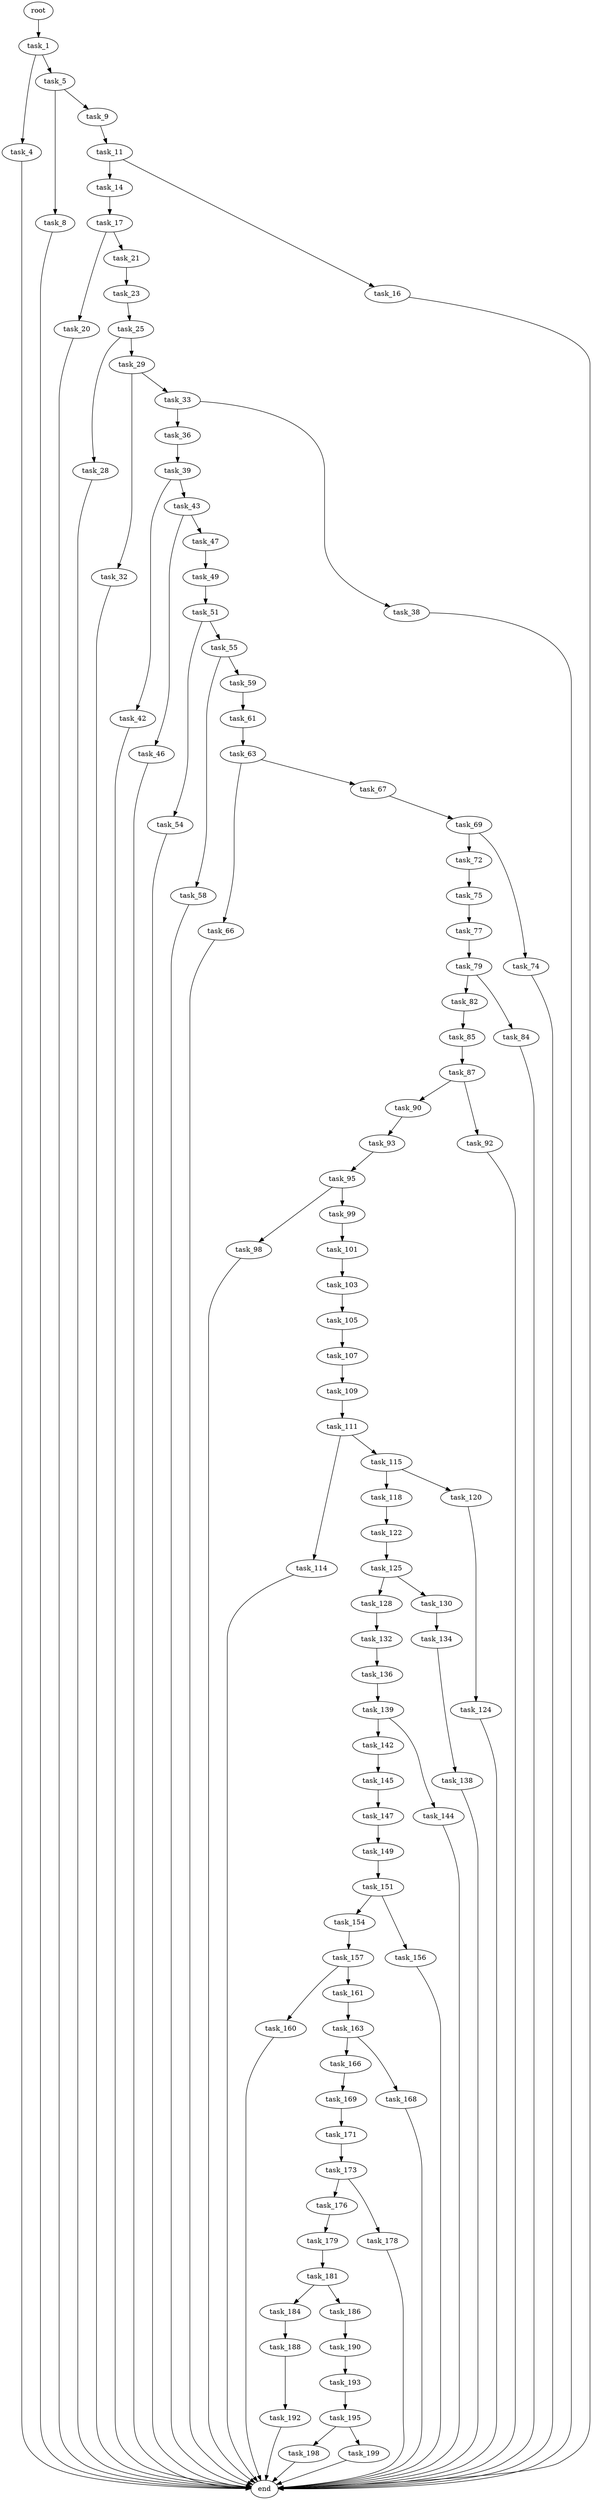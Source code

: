 digraph G {
  root [size="0.000000"];
  task_1 [size="8431113212.000000"];
  task_4 [size="129210259860.000000"];
  task_5 [size="6470725555.000000"];
  end [size="0.000000"];
  task_8 [size="1073741824000.000000"];
  task_9 [size="549755813888.000000"];
  task_11 [size="2333988888.000000"];
  task_14 [size="1128665511776.000000"];
  task_16 [size="19860755340.000000"];
  task_17 [size="2540284623.000000"];
  task_20 [size="11957906341.000000"];
  task_21 [size="2077288111.000000"];
  task_23 [size="154884422776.000000"];
  task_25 [size="5826620580.000000"];
  task_28 [size="8172095398.000000"];
  task_29 [size="1742560965.000000"];
  task_32 [size="146131580766.000000"];
  task_33 [size="96277958543.000000"];
  task_36 [size="231928233984.000000"];
  task_38 [size="10656315191.000000"];
  task_39 [size="8589934592.000000"];
  task_42 [size="259731652463.000000"];
  task_43 [size="22276496834.000000"];
  task_46 [size="199669766922.000000"];
  task_47 [size="137529372060.000000"];
  task_49 [size="20016717442.000000"];
  task_51 [size="602617072418.000000"];
  task_54 [size="24584987952.000000"];
  task_55 [size="32602059662.000000"];
  task_58 [size="5531391114.000000"];
  task_59 [size="7116055067.000000"];
  task_61 [size="6904065813.000000"];
  task_63 [size="8589934592.000000"];
  task_66 [size="22012146296.000000"];
  task_67 [size="443231290187.000000"];
  task_69 [size="864744949967.000000"];
  task_72 [size="58763942016.000000"];
  task_74 [size="18782079124.000000"];
  task_75 [size="24830151001.000000"];
  task_77 [size="15381010549.000000"];
  task_79 [size="231928233984.000000"];
  task_82 [size="1159491047.000000"];
  task_84 [size="327027531132.000000"];
  task_85 [size="22976074352.000000"];
  task_87 [size="741104820196.000000"];
  task_90 [size="28991029248.000000"];
  task_92 [size="202591789788.000000"];
  task_93 [size="884633813277.000000"];
  task_95 [size="134217728000.000000"];
  task_98 [size="6818587133.000000"];
  task_99 [size="549755813888.000000"];
  task_101 [size="1073741824000.000000"];
  task_103 [size="134217728000.000000"];
  task_105 [size="112286332996.000000"];
  task_107 [size="1073741824000.000000"];
  task_109 [size="106147516884.000000"];
  task_111 [size="16630575252.000000"];
  task_114 [size="160055016877.000000"];
  task_115 [size="267630429951.000000"];
  task_118 [size="11275103903.000000"];
  task_120 [size="12636002746.000000"];
  task_122 [size="134217728000.000000"];
  task_124 [size="18120592540.000000"];
  task_125 [size="28991029248.000000"];
  task_128 [size="549755813888.000000"];
  task_130 [size="231928233984.000000"];
  task_132 [size="11824492341.000000"];
  task_134 [size="3528255277.000000"];
  task_136 [size="77113393352.000000"];
  task_138 [size="231928233984.000000"];
  task_139 [size="33665769841.000000"];
  task_142 [size="469905825589.000000"];
  task_144 [size="368293445632.000000"];
  task_145 [size="368293445632.000000"];
  task_147 [size="1443395720.000000"];
  task_149 [size="487815144353.000000"];
  task_151 [size="1354168908446.000000"];
  task_154 [size="24706976094.000000"];
  task_156 [size="516080305142.000000"];
  task_157 [size="1073741824000.000000"];
  task_160 [size="76182594630.000000"];
  task_161 [size="153131036704.000000"];
  task_163 [size="549755813888.000000"];
  task_166 [size="1073741824000.000000"];
  task_168 [size="29203874750.000000"];
  task_169 [size="143665135762.000000"];
  task_171 [size="410769040604.000000"];
  task_173 [size="782757789696.000000"];
  task_176 [size="53986399511.000000"];
  task_178 [size="220526201755.000000"];
  task_179 [size="404786992532.000000"];
  task_181 [size="7802144141.000000"];
  task_184 [size="8721266726.000000"];
  task_186 [size="3041193243.000000"];
  task_188 [size="389100849772.000000"];
  task_190 [size="368293445632.000000"];
  task_192 [size="799896453547.000000"];
  task_193 [size="54522321226.000000"];
  task_195 [size="160889719621.000000"];
  task_198 [size="884905557.000000"];
  task_199 [size="3155414167.000000"];

  root -> task_1 [size="1.000000"];
  task_1 -> task_4 [size="536870912.000000"];
  task_1 -> task_5 [size="536870912.000000"];
  task_4 -> end [size="1.000000"];
  task_5 -> task_8 [size="33554432.000000"];
  task_5 -> task_9 [size="33554432.000000"];
  task_8 -> end [size="1.000000"];
  task_9 -> task_11 [size="536870912.000000"];
  task_11 -> task_14 [size="75497472.000000"];
  task_11 -> task_16 [size="75497472.000000"];
  task_14 -> task_17 [size="679477248.000000"];
  task_16 -> end [size="1.000000"];
  task_17 -> task_20 [size="209715200.000000"];
  task_17 -> task_21 [size="209715200.000000"];
  task_20 -> end [size="1.000000"];
  task_21 -> task_23 [size="75497472.000000"];
  task_23 -> task_25 [size="679477248.000000"];
  task_25 -> task_28 [size="536870912.000000"];
  task_25 -> task_29 [size="536870912.000000"];
  task_28 -> end [size="1.000000"];
  task_29 -> task_32 [size="33554432.000000"];
  task_29 -> task_33 [size="33554432.000000"];
  task_32 -> end [size="1.000000"];
  task_33 -> task_36 [size="209715200.000000"];
  task_33 -> task_38 [size="209715200.000000"];
  task_36 -> task_39 [size="301989888.000000"];
  task_38 -> end [size="1.000000"];
  task_39 -> task_42 [size="33554432.000000"];
  task_39 -> task_43 [size="33554432.000000"];
  task_42 -> end [size="1.000000"];
  task_43 -> task_46 [size="536870912.000000"];
  task_43 -> task_47 [size="536870912.000000"];
  task_46 -> end [size="1.000000"];
  task_47 -> task_49 [size="134217728.000000"];
  task_49 -> task_51 [size="75497472.000000"];
  task_51 -> task_54 [size="838860800.000000"];
  task_51 -> task_55 [size="838860800.000000"];
  task_54 -> end [size="1.000000"];
  task_55 -> task_58 [size="536870912.000000"];
  task_55 -> task_59 [size="536870912.000000"];
  task_58 -> end [size="1.000000"];
  task_59 -> task_61 [size="33554432.000000"];
  task_61 -> task_63 [size="679477248.000000"];
  task_63 -> task_66 [size="33554432.000000"];
  task_63 -> task_67 [size="33554432.000000"];
  task_66 -> end [size="1.000000"];
  task_67 -> task_69 [size="838860800.000000"];
  task_69 -> task_72 [size="838860800.000000"];
  task_69 -> task_74 [size="838860800.000000"];
  task_72 -> task_75 [size="134217728.000000"];
  task_74 -> end [size="1.000000"];
  task_75 -> task_77 [size="411041792.000000"];
  task_77 -> task_79 [size="411041792.000000"];
  task_79 -> task_82 [size="301989888.000000"];
  task_79 -> task_84 [size="301989888.000000"];
  task_82 -> task_85 [size="134217728.000000"];
  task_84 -> end [size="1.000000"];
  task_85 -> task_87 [size="411041792.000000"];
  task_87 -> task_90 [size="536870912.000000"];
  task_87 -> task_92 [size="536870912.000000"];
  task_90 -> task_93 [size="75497472.000000"];
  task_92 -> end [size="1.000000"];
  task_93 -> task_95 [size="838860800.000000"];
  task_95 -> task_98 [size="209715200.000000"];
  task_95 -> task_99 [size="209715200.000000"];
  task_98 -> end [size="1.000000"];
  task_99 -> task_101 [size="536870912.000000"];
  task_101 -> task_103 [size="838860800.000000"];
  task_103 -> task_105 [size="209715200.000000"];
  task_105 -> task_107 [size="209715200.000000"];
  task_107 -> task_109 [size="838860800.000000"];
  task_109 -> task_111 [size="134217728.000000"];
  task_111 -> task_114 [size="411041792.000000"];
  task_111 -> task_115 [size="411041792.000000"];
  task_114 -> end [size="1.000000"];
  task_115 -> task_118 [size="209715200.000000"];
  task_115 -> task_120 [size="209715200.000000"];
  task_118 -> task_122 [size="411041792.000000"];
  task_120 -> task_124 [size="301989888.000000"];
  task_122 -> task_125 [size="209715200.000000"];
  task_124 -> end [size="1.000000"];
  task_125 -> task_128 [size="75497472.000000"];
  task_125 -> task_130 [size="75497472.000000"];
  task_128 -> task_132 [size="536870912.000000"];
  task_130 -> task_134 [size="301989888.000000"];
  task_132 -> task_136 [size="209715200.000000"];
  task_134 -> task_138 [size="209715200.000000"];
  task_136 -> task_139 [size="75497472.000000"];
  task_138 -> end [size="1.000000"];
  task_139 -> task_142 [size="838860800.000000"];
  task_139 -> task_144 [size="838860800.000000"];
  task_142 -> task_145 [size="301989888.000000"];
  task_144 -> end [size="1.000000"];
  task_145 -> task_147 [size="411041792.000000"];
  task_147 -> task_149 [size="134217728.000000"];
  task_149 -> task_151 [size="411041792.000000"];
  task_151 -> task_154 [size="838860800.000000"];
  task_151 -> task_156 [size="838860800.000000"];
  task_154 -> task_157 [size="838860800.000000"];
  task_156 -> end [size="1.000000"];
  task_157 -> task_160 [size="838860800.000000"];
  task_157 -> task_161 [size="838860800.000000"];
  task_160 -> end [size="1.000000"];
  task_161 -> task_163 [size="411041792.000000"];
  task_163 -> task_166 [size="536870912.000000"];
  task_163 -> task_168 [size="536870912.000000"];
  task_166 -> task_169 [size="838860800.000000"];
  task_168 -> end [size="1.000000"];
  task_169 -> task_171 [size="411041792.000000"];
  task_171 -> task_173 [size="536870912.000000"];
  task_173 -> task_176 [size="679477248.000000"];
  task_173 -> task_178 [size="679477248.000000"];
  task_176 -> task_179 [size="75497472.000000"];
  task_178 -> end [size="1.000000"];
  task_179 -> task_181 [size="536870912.000000"];
  task_181 -> task_184 [size="134217728.000000"];
  task_181 -> task_186 [size="134217728.000000"];
  task_184 -> task_188 [size="411041792.000000"];
  task_186 -> task_190 [size="209715200.000000"];
  task_188 -> task_192 [size="411041792.000000"];
  task_190 -> task_193 [size="411041792.000000"];
  task_192 -> end [size="1.000000"];
  task_193 -> task_195 [size="75497472.000000"];
  task_195 -> task_198 [size="679477248.000000"];
  task_195 -> task_199 [size="679477248.000000"];
  task_198 -> end [size="1.000000"];
  task_199 -> end [size="1.000000"];
}
